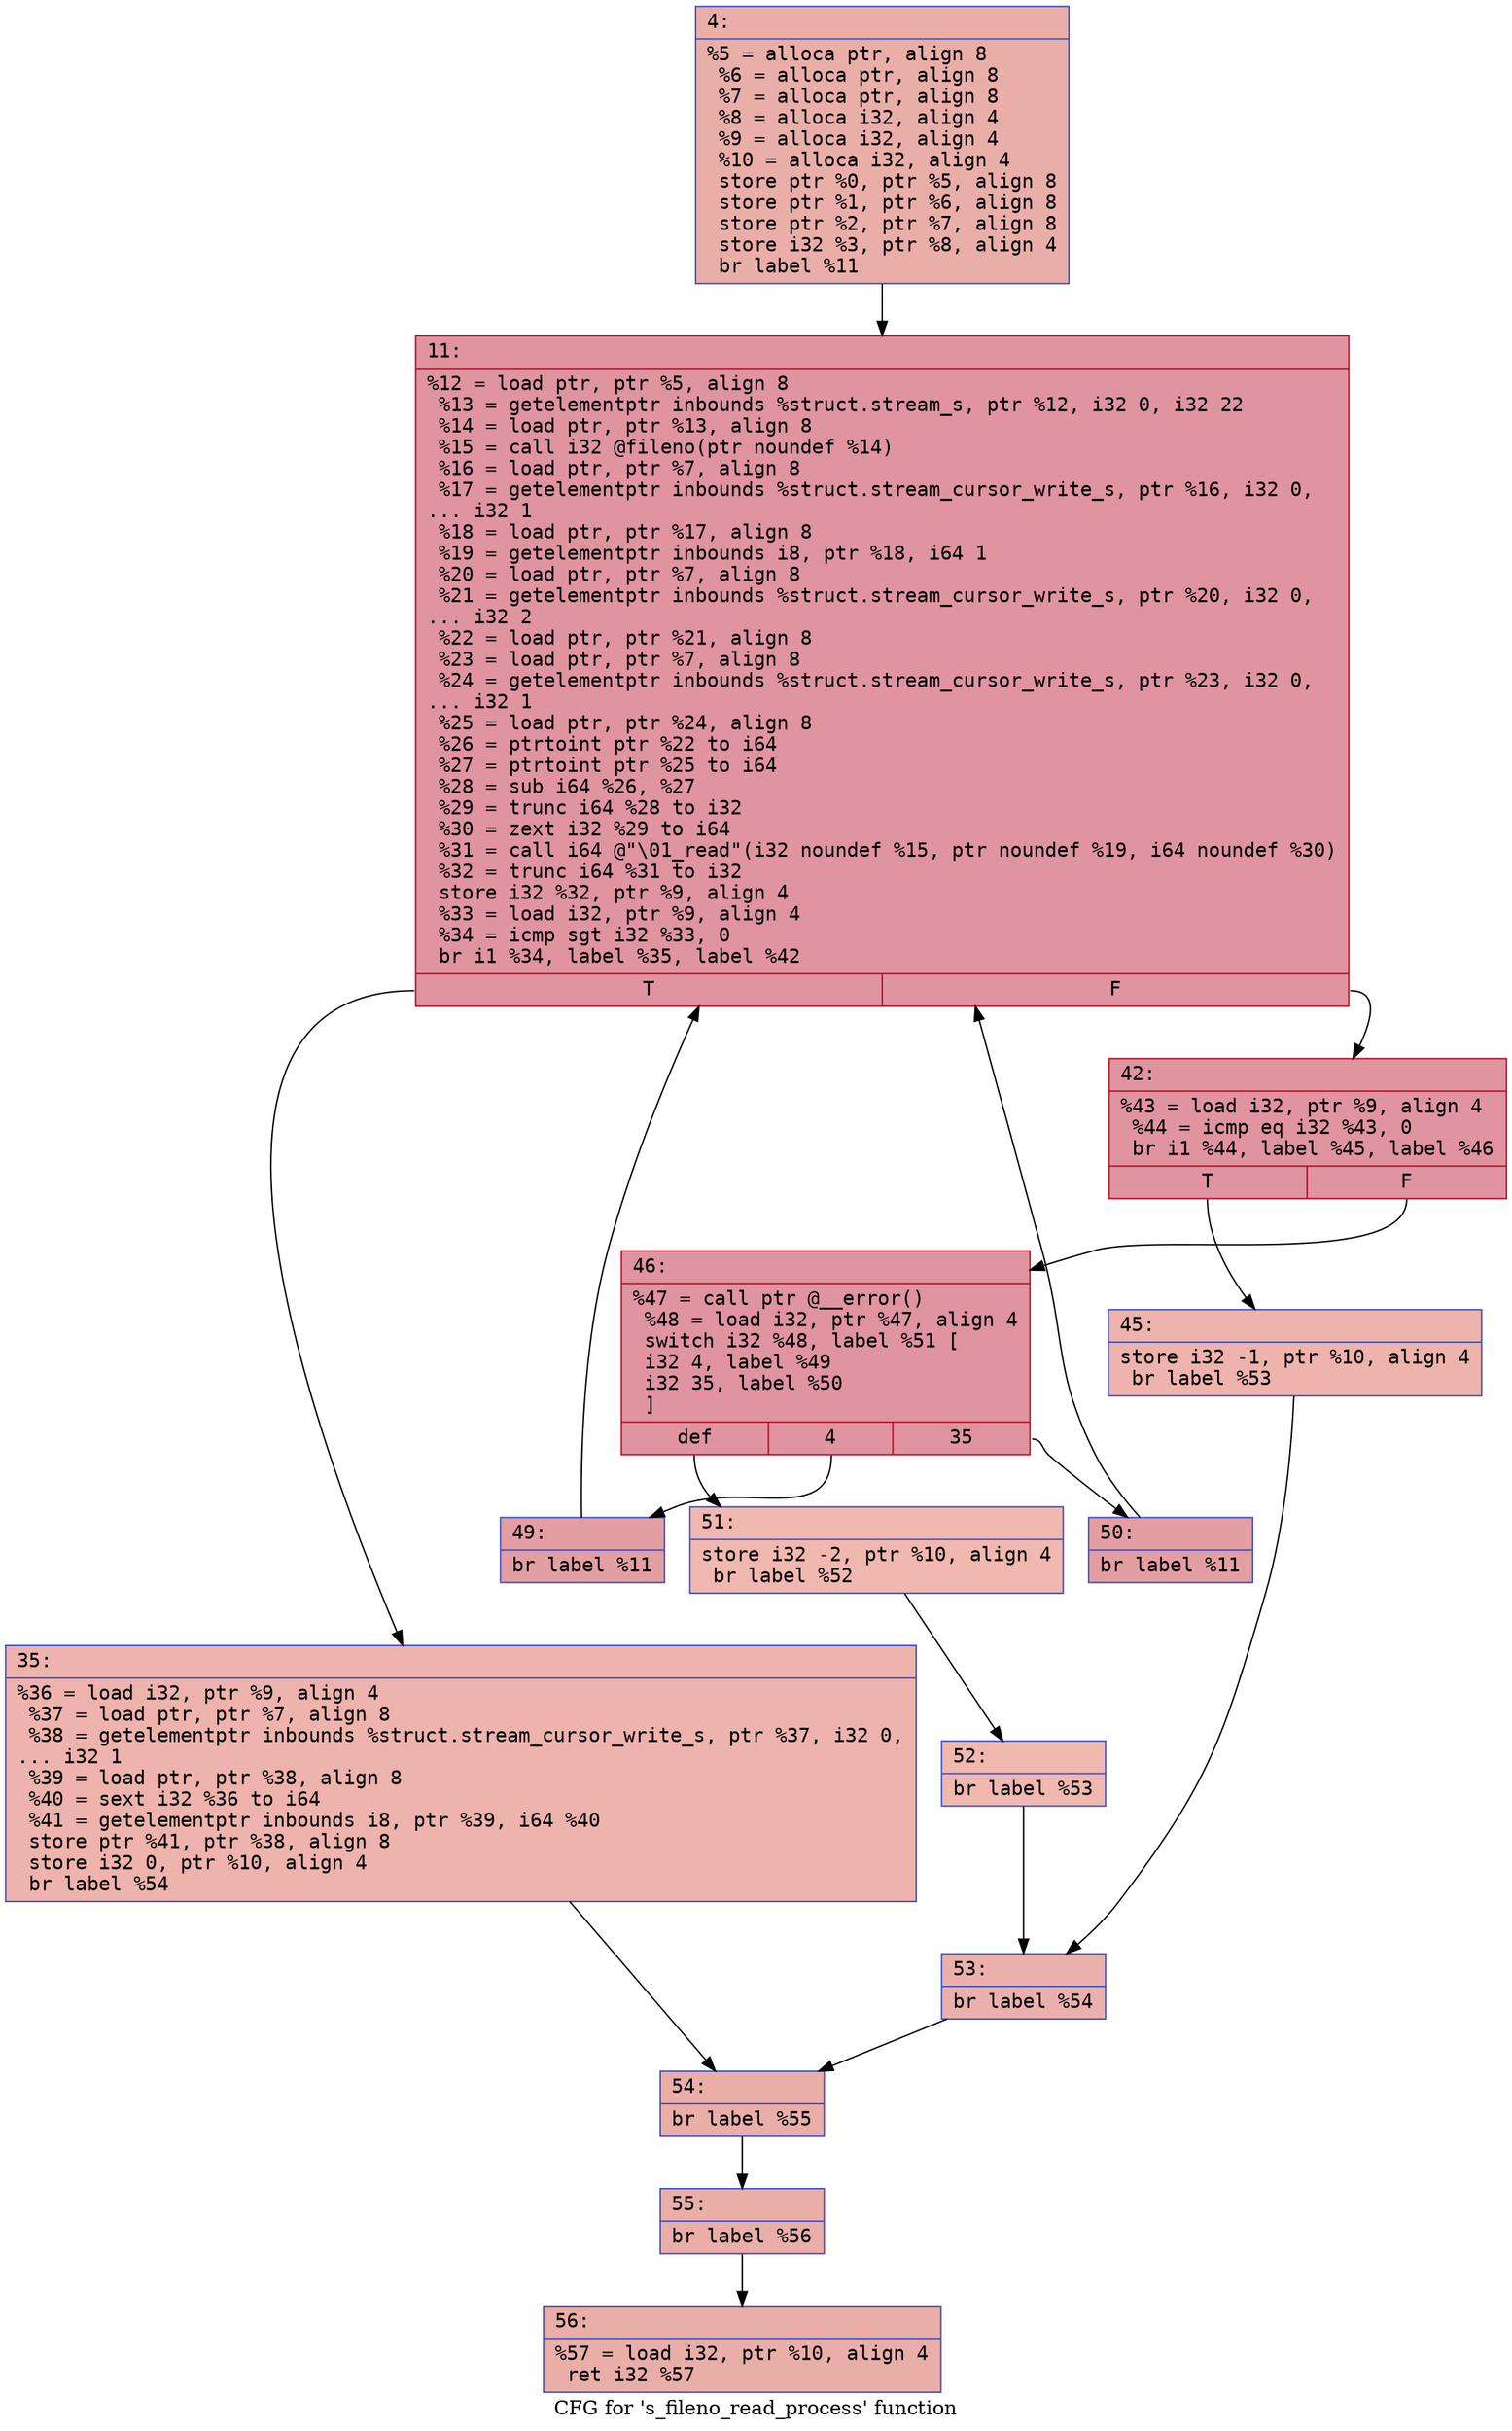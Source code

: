 digraph "CFG for 's_fileno_read_process' function" {
	label="CFG for 's_fileno_read_process' function";

	Node0x600003672a80 [shape=record,color="#3d50c3ff", style=filled, fillcolor="#d0473d70" fontname="Courier",label="{4:\l|  %5 = alloca ptr, align 8\l  %6 = alloca ptr, align 8\l  %7 = alloca ptr, align 8\l  %8 = alloca i32, align 4\l  %9 = alloca i32, align 4\l  %10 = alloca i32, align 4\l  store ptr %0, ptr %5, align 8\l  store ptr %1, ptr %6, align 8\l  store ptr %2, ptr %7, align 8\l  store i32 %3, ptr %8, align 4\l  br label %11\l}"];
	Node0x600003672a80 -> Node0x600003672ad0[tooltip="4 -> 11\nProbability 100.00%" ];
	Node0x600003672ad0 [shape=record,color="#b70d28ff", style=filled, fillcolor="#b70d2870" fontname="Courier",label="{11:\l|  %12 = load ptr, ptr %5, align 8\l  %13 = getelementptr inbounds %struct.stream_s, ptr %12, i32 0, i32 22\l  %14 = load ptr, ptr %13, align 8\l  %15 = call i32 @fileno(ptr noundef %14)\l  %16 = load ptr, ptr %7, align 8\l  %17 = getelementptr inbounds %struct.stream_cursor_write_s, ptr %16, i32 0,\l... i32 1\l  %18 = load ptr, ptr %17, align 8\l  %19 = getelementptr inbounds i8, ptr %18, i64 1\l  %20 = load ptr, ptr %7, align 8\l  %21 = getelementptr inbounds %struct.stream_cursor_write_s, ptr %20, i32 0,\l... i32 2\l  %22 = load ptr, ptr %21, align 8\l  %23 = load ptr, ptr %7, align 8\l  %24 = getelementptr inbounds %struct.stream_cursor_write_s, ptr %23, i32 0,\l... i32 1\l  %25 = load ptr, ptr %24, align 8\l  %26 = ptrtoint ptr %22 to i64\l  %27 = ptrtoint ptr %25 to i64\l  %28 = sub i64 %26, %27\l  %29 = trunc i64 %28 to i32\l  %30 = zext i32 %29 to i64\l  %31 = call i64 @\"\\01_read\"(i32 noundef %15, ptr noundef %19, i64 noundef %30)\l  %32 = trunc i64 %31 to i32\l  store i32 %32, ptr %9, align 4\l  %33 = load i32, ptr %9, align 4\l  %34 = icmp sgt i32 %33, 0\l  br i1 %34, label %35, label %42\l|{<s0>T|<s1>F}}"];
	Node0x600003672ad0:s0 -> Node0x600003672b20[tooltip="11 -> 35\nProbability 3.12%" ];
	Node0x600003672ad0:s1 -> Node0x600003672b70[tooltip="11 -> 42\nProbability 96.88%" ];
	Node0x600003672b20 [shape=record,color="#3d50c3ff", style=filled, fillcolor="#d6524470" fontname="Courier",label="{35:\l|  %36 = load i32, ptr %9, align 4\l  %37 = load ptr, ptr %7, align 8\l  %38 = getelementptr inbounds %struct.stream_cursor_write_s, ptr %37, i32 0,\l... i32 1\l  %39 = load ptr, ptr %38, align 8\l  %40 = sext i32 %36 to i64\l  %41 = getelementptr inbounds i8, ptr %39, i64 %40\l  store ptr %41, ptr %38, align 8\l  store i32 0, ptr %10, align 4\l  br label %54\l}"];
	Node0x600003672b20 -> Node0x600003672df0[tooltip="35 -> 54\nProbability 100.00%" ];
	Node0x600003672b70 [shape=record,color="#b70d28ff", style=filled, fillcolor="#b70d2870" fontname="Courier",label="{42:\l|  %43 = load i32, ptr %9, align 4\l  %44 = icmp eq i32 %43, 0\l  br i1 %44, label %45, label %46\l|{<s0>T|<s1>F}}"];
	Node0x600003672b70:s0 -> Node0x600003672bc0[tooltip="42 -> 45\nProbability 3.12%" ];
	Node0x600003672b70:s1 -> Node0x600003672c10[tooltip="42 -> 46\nProbability 96.88%" ];
	Node0x600003672bc0 [shape=record,color="#3d50c3ff", style=filled, fillcolor="#d6524470" fontname="Courier",label="{45:\l|  store i32 -1, ptr %10, align 4\l  br label %53\l}"];
	Node0x600003672bc0 -> Node0x600003672da0[tooltip="45 -> 53\nProbability 100.00%" ];
	Node0x600003672c10 [shape=record,color="#b70d28ff", style=filled, fillcolor="#b70d2870" fontname="Courier",label="{46:\l|  %47 = call ptr @__error()\l  %48 = load i32, ptr %47, align 4\l  switch i32 %48, label %51 [\l    i32 4, label %49\l    i32 35, label %50\l  ]\l|{<s0>def|<s1>4|<s2>35}}"];
	Node0x600003672c10:s0 -> Node0x600003672d00[tooltip="46 -> 51\nProbability 1.59%" ];
	Node0x600003672c10:s1 -> Node0x600003672c60[tooltip="46 -> 49\nProbability 49.21%" ];
	Node0x600003672c10:s2 -> Node0x600003672cb0[tooltip="46 -> 50\nProbability 49.21%" ];
	Node0x600003672c60 [shape=record,color="#3d50c3ff", style=filled, fillcolor="#be242e70" fontname="Courier",label="{49:\l|  br label %11\l}"];
	Node0x600003672c60 -> Node0x600003672ad0[tooltip="49 -> 11\nProbability 100.00%" ];
	Node0x600003672cb0 [shape=record,color="#3d50c3ff", style=filled, fillcolor="#be242e70" fontname="Courier",label="{50:\l|  br label %11\l}"];
	Node0x600003672cb0 -> Node0x600003672ad0[tooltip="50 -> 11\nProbability 100.00%" ];
	Node0x600003672d00 [shape=record,color="#3d50c3ff", style=filled, fillcolor="#dc5d4a70" fontname="Courier",label="{51:\l|  store i32 -2, ptr %10, align 4\l  br label %52\l}"];
	Node0x600003672d00 -> Node0x600003672d50[tooltip="51 -> 52\nProbability 100.00%" ];
	Node0x600003672d50 [shape=record,color="#3d50c3ff", style=filled, fillcolor="#dc5d4a70" fontname="Courier",label="{52:\l|  br label %53\l}"];
	Node0x600003672d50 -> Node0x600003672da0[tooltip="52 -> 53\nProbability 100.00%" ];
	Node0x600003672da0 [shape=record,color="#3d50c3ff", style=filled, fillcolor="#d24b4070" fontname="Courier",label="{53:\l|  br label %54\l}"];
	Node0x600003672da0 -> Node0x600003672df0[tooltip="53 -> 54\nProbability 100.00%" ];
	Node0x600003672df0 [shape=record,color="#3d50c3ff", style=filled, fillcolor="#d0473d70" fontname="Courier",label="{54:\l|  br label %55\l}"];
	Node0x600003672df0 -> Node0x600003672e40[tooltip="54 -> 55\nProbability 100.00%" ];
	Node0x600003672e40 [shape=record,color="#3d50c3ff", style=filled, fillcolor="#d0473d70" fontname="Courier",label="{55:\l|  br label %56\l}"];
	Node0x600003672e40 -> Node0x600003672e90[tooltip="55 -> 56\nProbability 100.00%" ];
	Node0x600003672e90 [shape=record,color="#3d50c3ff", style=filled, fillcolor="#d0473d70" fontname="Courier",label="{56:\l|  %57 = load i32, ptr %10, align 4\l  ret i32 %57\l}"];
}
